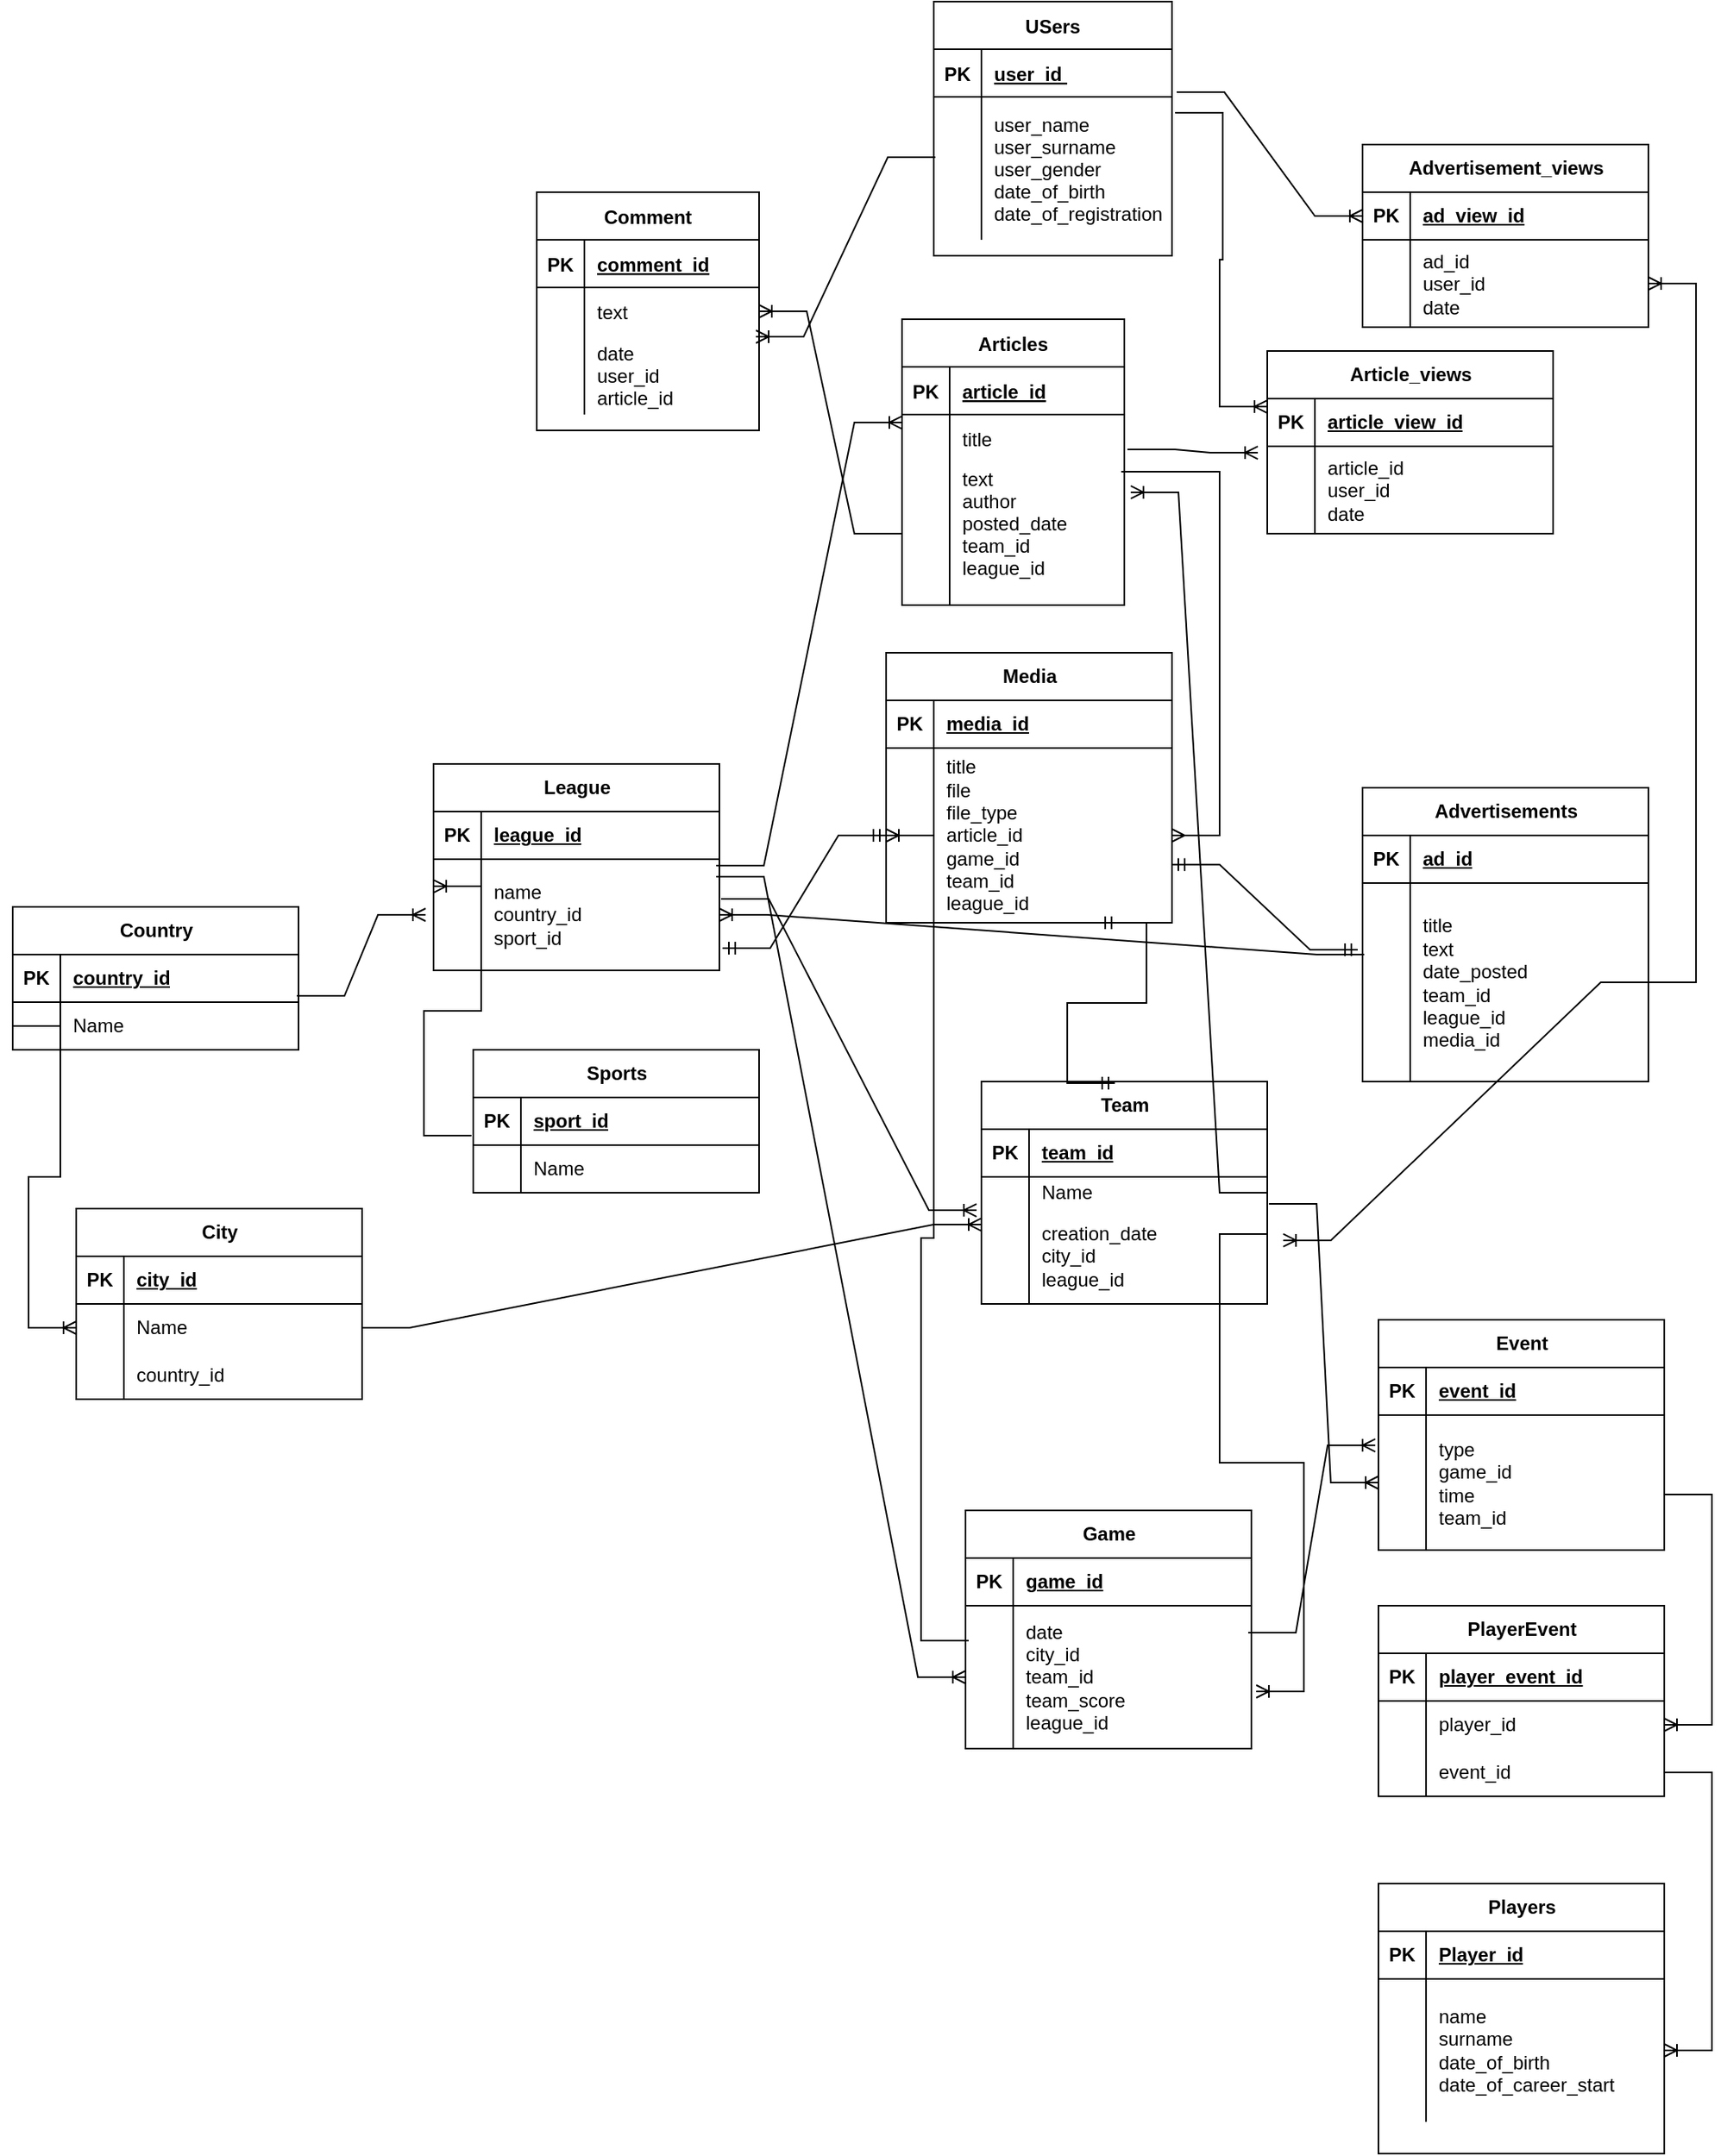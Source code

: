<mxfile version="21.3.7" type="device">
  <diagram id="R2lEEEUBdFMjLlhIrx00" name="Page-1">
    <mxGraphModel dx="2023" dy="1745" grid="1" gridSize="10" guides="1" tooltips="1" connect="1" arrows="1" fold="1" page="1" pageScale="1" pageWidth="850" pageHeight="1100" math="0" shadow="0" extFonts="Permanent Marker^https://fonts.googleapis.com/css?family=Permanent+Marker">
      <root>
        <mxCell id="0" />
        <mxCell id="1" parent="0" />
        <mxCell id="C-vyLk0tnHw3VtMMgP7b-2" value="Comment" style="shape=table;startSize=30;container=1;collapsible=1;childLayout=tableLayout;fixedRows=1;rowLines=0;fontStyle=1;align=center;resizeLast=1;" parent="1" vertex="1">
          <mxGeometry x="100" y="-600" width="140" height="150" as="geometry" />
        </mxCell>
        <mxCell id="C-vyLk0tnHw3VtMMgP7b-3" value="" style="shape=partialRectangle;collapsible=0;dropTarget=0;pointerEvents=0;fillColor=none;points=[[0,0.5],[1,0.5]];portConstraint=eastwest;top=0;left=0;right=0;bottom=1;" parent="C-vyLk0tnHw3VtMMgP7b-2" vertex="1">
          <mxGeometry y="30" width="140" height="30" as="geometry" />
        </mxCell>
        <mxCell id="C-vyLk0tnHw3VtMMgP7b-4" value="PK" style="shape=partialRectangle;overflow=hidden;connectable=0;fillColor=none;top=0;left=0;bottom=0;right=0;fontStyle=1;" parent="C-vyLk0tnHw3VtMMgP7b-3" vertex="1">
          <mxGeometry width="30" height="30" as="geometry">
            <mxRectangle width="30" height="30" as="alternateBounds" />
          </mxGeometry>
        </mxCell>
        <mxCell id="C-vyLk0tnHw3VtMMgP7b-5" value="comment_id" style="shape=partialRectangle;overflow=hidden;connectable=0;fillColor=none;top=0;left=0;bottom=0;right=0;align=left;spacingLeft=6;fontStyle=5;" parent="C-vyLk0tnHw3VtMMgP7b-3" vertex="1">
          <mxGeometry x="30" width="110" height="30" as="geometry">
            <mxRectangle width="110" height="30" as="alternateBounds" />
          </mxGeometry>
        </mxCell>
        <mxCell id="C-vyLk0tnHw3VtMMgP7b-6" value="" style="shape=partialRectangle;collapsible=0;dropTarget=0;pointerEvents=0;fillColor=none;points=[[0,0.5],[1,0.5]];portConstraint=eastwest;top=0;left=0;right=0;bottom=0;" parent="C-vyLk0tnHw3VtMMgP7b-2" vertex="1">
          <mxGeometry y="60" width="140" height="30" as="geometry" />
        </mxCell>
        <mxCell id="C-vyLk0tnHw3VtMMgP7b-7" value="" style="shape=partialRectangle;overflow=hidden;connectable=0;fillColor=none;top=0;left=0;bottom=0;right=0;" parent="C-vyLk0tnHw3VtMMgP7b-6" vertex="1">
          <mxGeometry width="30" height="30" as="geometry">
            <mxRectangle width="30" height="30" as="alternateBounds" />
          </mxGeometry>
        </mxCell>
        <mxCell id="C-vyLk0tnHw3VtMMgP7b-8" value="text" style="shape=partialRectangle;overflow=hidden;connectable=0;fillColor=none;top=0;left=0;bottom=0;right=0;align=left;spacingLeft=6;" parent="C-vyLk0tnHw3VtMMgP7b-6" vertex="1">
          <mxGeometry x="30" width="110" height="30" as="geometry">
            <mxRectangle width="110" height="30" as="alternateBounds" />
          </mxGeometry>
        </mxCell>
        <mxCell id="C-vyLk0tnHw3VtMMgP7b-9" value="" style="shape=partialRectangle;collapsible=0;dropTarget=0;pointerEvents=0;fillColor=none;points=[[0,0.5],[1,0.5]];portConstraint=eastwest;top=0;left=0;right=0;bottom=0;" parent="C-vyLk0tnHw3VtMMgP7b-2" vertex="1">
          <mxGeometry y="90" width="140" height="50" as="geometry" />
        </mxCell>
        <mxCell id="C-vyLk0tnHw3VtMMgP7b-10" value="" style="shape=partialRectangle;overflow=hidden;connectable=0;fillColor=none;top=0;left=0;bottom=0;right=0;" parent="C-vyLk0tnHw3VtMMgP7b-9" vertex="1">
          <mxGeometry width="30" height="50" as="geometry">
            <mxRectangle width="30" height="50" as="alternateBounds" />
          </mxGeometry>
        </mxCell>
        <mxCell id="C-vyLk0tnHw3VtMMgP7b-11" value="date&#xa;user_id&#xa;article_id" style="shape=partialRectangle;overflow=hidden;connectable=0;fillColor=none;top=0;left=0;bottom=0;right=0;align=left;spacingLeft=6;" parent="C-vyLk0tnHw3VtMMgP7b-9" vertex="1">
          <mxGeometry x="30" width="110" height="50" as="geometry">
            <mxRectangle width="110" height="50" as="alternateBounds" />
          </mxGeometry>
        </mxCell>
        <mxCell id="C-vyLk0tnHw3VtMMgP7b-13" value="Articles" style="shape=table;startSize=30;container=1;collapsible=1;childLayout=tableLayout;fixedRows=1;rowLines=0;fontStyle=1;align=center;resizeLast=1;" parent="1" vertex="1">
          <mxGeometry x="330" y="-520" width="140" height="180" as="geometry" />
        </mxCell>
        <mxCell id="C-vyLk0tnHw3VtMMgP7b-14" value="" style="shape=partialRectangle;collapsible=0;dropTarget=0;pointerEvents=0;fillColor=none;points=[[0,0.5],[1,0.5]];portConstraint=eastwest;top=0;left=0;right=0;bottom=1;" parent="C-vyLk0tnHw3VtMMgP7b-13" vertex="1">
          <mxGeometry y="30" width="140" height="30" as="geometry" />
        </mxCell>
        <mxCell id="C-vyLk0tnHw3VtMMgP7b-15" value="PK" style="shape=partialRectangle;overflow=hidden;connectable=0;fillColor=none;top=0;left=0;bottom=0;right=0;fontStyle=1;" parent="C-vyLk0tnHw3VtMMgP7b-14" vertex="1">
          <mxGeometry width="30" height="30" as="geometry">
            <mxRectangle width="30" height="30" as="alternateBounds" />
          </mxGeometry>
        </mxCell>
        <mxCell id="C-vyLk0tnHw3VtMMgP7b-16" value="article_id" style="shape=partialRectangle;overflow=hidden;connectable=0;fillColor=none;top=0;left=0;bottom=0;right=0;align=left;spacingLeft=6;fontStyle=5;" parent="C-vyLk0tnHw3VtMMgP7b-14" vertex="1">
          <mxGeometry x="30" width="110" height="30" as="geometry">
            <mxRectangle width="110" height="30" as="alternateBounds" />
          </mxGeometry>
        </mxCell>
        <mxCell id="C-vyLk0tnHw3VtMMgP7b-17" value="" style="shape=partialRectangle;collapsible=0;dropTarget=0;pointerEvents=0;fillColor=none;points=[[0,0.5],[1,0.5]];portConstraint=eastwest;top=0;left=0;right=0;bottom=0;" parent="C-vyLk0tnHw3VtMMgP7b-13" vertex="1">
          <mxGeometry y="60" width="140" height="30" as="geometry" />
        </mxCell>
        <mxCell id="C-vyLk0tnHw3VtMMgP7b-18" value="" style="shape=partialRectangle;overflow=hidden;connectable=0;fillColor=none;top=0;left=0;bottom=0;right=0;" parent="C-vyLk0tnHw3VtMMgP7b-17" vertex="1">
          <mxGeometry width="30" height="30" as="geometry">
            <mxRectangle width="30" height="30" as="alternateBounds" />
          </mxGeometry>
        </mxCell>
        <mxCell id="C-vyLk0tnHw3VtMMgP7b-19" value="title" style="shape=partialRectangle;overflow=hidden;connectable=0;fillColor=none;top=0;left=0;bottom=0;right=0;align=left;spacingLeft=6;" parent="C-vyLk0tnHw3VtMMgP7b-17" vertex="1">
          <mxGeometry x="30" width="110" height="30" as="geometry">
            <mxRectangle width="110" height="30" as="alternateBounds" />
          </mxGeometry>
        </mxCell>
        <mxCell id="C-vyLk0tnHw3VtMMgP7b-20" value="" style="shape=partialRectangle;collapsible=0;dropTarget=0;pointerEvents=0;fillColor=none;points=[[0,0.5],[1,0.5]];portConstraint=eastwest;top=0;left=0;right=0;bottom=0;" parent="C-vyLk0tnHw3VtMMgP7b-13" vertex="1">
          <mxGeometry y="90" width="140" height="90" as="geometry" />
        </mxCell>
        <mxCell id="C-vyLk0tnHw3VtMMgP7b-21" value="" style="shape=partialRectangle;overflow=hidden;connectable=0;fillColor=none;top=0;left=0;bottom=0;right=0;" parent="C-vyLk0tnHw3VtMMgP7b-20" vertex="1">
          <mxGeometry width="30" height="90" as="geometry">
            <mxRectangle width="30" height="90" as="alternateBounds" />
          </mxGeometry>
        </mxCell>
        <mxCell id="C-vyLk0tnHw3VtMMgP7b-22" value="text&#xa;author&#xa;posted_date&#xa;team_id&#xa;league_id&#xa;" style="shape=partialRectangle;overflow=hidden;connectable=0;fillColor=none;top=0;left=0;bottom=0;right=0;align=left;spacingLeft=6;" parent="C-vyLk0tnHw3VtMMgP7b-20" vertex="1">
          <mxGeometry x="30" width="110" height="90" as="geometry">
            <mxRectangle width="110" height="90" as="alternateBounds" />
          </mxGeometry>
        </mxCell>
        <mxCell id="C-vyLk0tnHw3VtMMgP7b-23" value="USers" style="shape=table;startSize=30;container=1;collapsible=1;childLayout=tableLayout;fixedRows=1;rowLines=0;fontStyle=1;align=center;resizeLast=1;" parent="1" vertex="1">
          <mxGeometry x="350" y="-720" width="150" height="160" as="geometry" />
        </mxCell>
        <mxCell id="C-vyLk0tnHw3VtMMgP7b-24" value="" style="shape=partialRectangle;collapsible=0;dropTarget=0;pointerEvents=0;fillColor=none;points=[[0,0.5],[1,0.5]];portConstraint=eastwest;top=0;left=0;right=0;bottom=1;" parent="C-vyLk0tnHw3VtMMgP7b-23" vertex="1">
          <mxGeometry y="30" width="150" height="30" as="geometry" />
        </mxCell>
        <mxCell id="C-vyLk0tnHw3VtMMgP7b-25" value="PK" style="shape=partialRectangle;overflow=hidden;connectable=0;fillColor=none;top=0;left=0;bottom=0;right=0;fontStyle=1;" parent="C-vyLk0tnHw3VtMMgP7b-24" vertex="1">
          <mxGeometry width="30" height="30" as="geometry">
            <mxRectangle width="30" height="30" as="alternateBounds" />
          </mxGeometry>
        </mxCell>
        <mxCell id="C-vyLk0tnHw3VtMMgP7b-26" value="user_id " style="shape=partialRectangle;overflow=hidden;connectable=0;fillColor=none;top=0;left=0;bottom=0;right=0;align=left;spacingLeft=6;fontStyle=5;" parent="C-vyLk0tnHw3VtMMgP7b-24" vertex="1">
          <mxGeometry x="30" width="120" height="30" as="geometry">
            <mxRectangle width="120" height="30" as="alternateBounds" />
          </mxGeometry>
        </mxCell>
        <mxCell id="C-vyLk0tnHw3VtMMgP7b-27" value="" style="shape=partialRectangle;collapsible=0;dropTarget=0;pointerEvents=0;fillColor=none;points=[[0,0.5],[1,0.5]];portConstraint=eastwest;top=0;left=0;right=0;bottom=0;" parent="C-vyLk0tnHw3VtMMgP7b-23" vertex="1">
          <mxGeometry y="60" width="150" height="90" as="geometry" />
        </mxCell>
        <mxCell id="C-vyLk0tnHw3VtMMgP7b-28" value="" style="shape=partialRectangle;overflow=hidden;connectable=0;fillColor=none;top=0;left=0;bottom=0;right=0;" parent="C-vyLk0tnHw3VtMMgP7b-27" vertex="1">
          <mxGeometry width="30" height="90" as="geometry">
            <mxRectangle width="30" height="90" as="alternateBounds" />
          </mxGeometry>
        </mxCell>
        <mxCell id="C-vyLk0tnHw3VtMMgP7b-29" value="user_name &#xa;user_surname &#xa;user_gender&#xa;date_of_birth&#xa;date_of_registration " style="shape=partialRectangle;overflow=hidden;connectable=0;fillColor=none;top=0;left=0;bottom=0;right=0;align=left;spacingLeft=6;" parent="C-vyLk0tnHw3VtMMgP7b-27" vertex="1">
          <mxGeometry x="30" width="120" height="90" as="geometry">
            <mxRectangle width="120" height="90" as="alternateBounds" />
          </mxGeometry>
        </mxCell>
        <mxCell id="k8PC-AnCWEGBE2xP5npF-4" value="" style="edgeStyle=entityRelationEdgeStyle;fontSize=12;html=1;endArrow=ERoneToMany;rounded=0;exitX=0.007;exitY=0.422;exitDx=0;exitDy=0;exitPerimeter=0;entryX=0.986;entryY=0.02;entryDx=0;entryDy=0;entryPerimeter=0;" edge="1" parent="1" source="C-vyLk0tnHw3VtMMgP7b-27" target="C-vyLk0tnHw3VtMMgP7b-9">
          <mxGeometry width="100" height="100" relative="1" as="geometry">
            <mxPoint x="170" y="-55" as="sourcePoint" />
            <mxPoint x="260" y="-445" as="targetPoint" />
          </mxGeometry>
        </mxCell>
        <mxCell id="k8PC-AnCWEGBE2xP5npF-5" value="Team" style="shape=table;startSize=30;container=1;collapsible=1;childLayout=tableLayout;fixedRows=1;rowLines=0;fontStyle=1;align=center;resizeLast=1;html=1;" vertex="1" parent="1">
          <mxGeometry x="380" y="-40" width="180" height="140" as="geometry" />
        </mxCell>
        <mxCell id="k8PC-AnCWEGBE2xP5npF-6" value="" style="shape=tableRow;horizontal=0;startSize=0;swimlaneHead=0;swimlaneBody=0;fillColor=none;collapsible=0;dropTarget=0;points=[[0,0.5],[1,0.5]];portConstraint=eastwest;top=0;left=0;right=0;bottom=1;" vertex="1" parent="k8PC-AnCWEGBE2xP5npF-5">
          <mxGeometry y="30" width="180" height="30" as="geometry" />
        </mxCell>
        <mxCell id="k8PC-AnCWEGBE2xP5npF-7" value="PK" style="shape=partialRectangle;connectable=0;fillColor=none;top=0;left=0;bottom=0;right=0;fontStyle=1;overflow=hidden;whiteSpace=wrap;html=1;" vertex="1" parent="k8PC-AnCWEGBE2xP5npF-6">
          <mxGeometry width="30" height="30" as="geometry">
            <mxRectangle width="30" height="30" as="alternateBounds" />
          </mxGeometry>
        </mxCell>
        <mxCell id="k8PC-AnCWEGBE2xP5npF-8" value="team_id" style="shape=partialRectangle;connectable=0;fillColor=none;top=0;left=0;bottom=0;right=0;align=left;spacingLeft=6;fontStyle=5;overflow=hidden;whiteSpace=wrap;html=1;" vertex="1" parent="k8PC-AnCWEGBE2xP5npF-6">
          <mxGeometry x="30" width="150" height="30" as="geometry">
            <mxRectangle width="150" height="30" as="alternateBounds" />
          </mxGeometry>
        </mxCell>
        <mxCell id="k8PC-AnCWEGBE2xP5npF-9" value="" style="shape=tableRow;horizontal=0;startSize=0;swimlaneHead=0;swimlaneBody=0;fillColor=none;collapsible=0;dropTarget=0;points=[[0,0.5],[1,0.5]];portConstraint=eastwest;top=0;left=0;right=0;bottom=0;" vertex="1" parent="k8PC-AnCWEGBE2xP5npF-5">
          <mxGeometry y="60" width="180" height="20" as="geometry" />
        </mxCell>
        <mxCell id="k8PC-AnCWEGBE2xP5npF-10" value="" style="shape=partialRectangle;connectable=0;fillColor=none;top=0;left=0;bottom=0;right=0;editable=1;overflow=hidden;whiteSpace=wrap;html=1;" vertex="1" parent="k8PC-AnCWEGBE2xP5npF-9">
          <mxGeometry width="30" height="20" as="geometry">
            <mxRectangle width="30" height="20" as="alternateBounds" />
          </mxGeometry>
        </mxCell>
        <mxCell id="k8PC-AnCWEGBE2xP5npF-11" value="Name" style="shape=partialRectangle;connectable=0;fillColor=none;top=0;left=0;bottom=0;right=0;align=left;spacingLeft=6;overflow=hidden;whiteSpace=wrap;html=1;" vertex="1" parent="k8PC-AnCWEGBE2xP5npF-9">
          <mxGeometry x="30" width="150" height="20" as="geometry">
            <mxRectangle width="150" height="20" as="alternateBounds" />
          </mxGeometry>
        </mxCell>
        <mxCell id="k8PC-AnCWEGBE2xP5npF-15" value="" style="shape=tableRow;horizontal=0;startSize=0;swimlaneHead=0;swimlaneBody=0;fillColor=none;collapsible=0;dropTarget=0;points=[[0,0.5],[1,0.5]];portConstraint=eastwest;top=0;left=0;right=0;bottom=0;" vertex="1" parent="k8PC-AnCWEGBE2xP5npF-5">
          <mxGeometry y="80" width="180" height="60" as="geometry" />
        </mxCell>
        <mxCell id="k8PC-AnCWEGBE2xP5npF-16" value="" style="shape=partialRectangle;connectable=0;fillColor=none;top=0;left=0;bottom=0;right=0;editable=1;overflow=hidden;whiteSpace=wrap;html=1;" vertex="1" parent="k8PC-AnCWEGBE2xP5npF-15">
          <mxGeometry width="30" height="60" as="geometry">
            <mxRectangle width="30" height="60" as="alternateBounds" />
          </mxGeometry>
        </mxCell>
        <mxCell id="k8PC-AnCWEGBE2xP5npF-17" value="creation_date&lt;br&gt;city_id&lt;br&gt;league_id" style="shape=partialRectangle;connectable=0;fillColor=none;top=0;left=0;bottom=0;right=0;align=left;spacingLeft=6;overflow=hidden;whiteSpace=wrap;html=1;" vertex="1" parent="k8PC-AnCWEGBE2xP5npF-15">
          <mxGeometry x="30" width="150" height="60" as="geometry">
            <mxRectangle width="150" height="60" as="alternateBounds" />
          </mxGeometry>
        </mxCell>
        <mxCell id="k8PC-AnCWEGBE2xP5npF-18" value="League" style="shape=table;startSize=30;container=1;collapsible=1;childLayout=tableLayout;fixedRows=1;rowLines=0;fontStyle=1;align=center;resizeLast=1;html=1;" vertex="1" parent="1">
          <mxGeometry x="35" y="-240" width="180" height="130" as="geometry" />
        </mxCell>
        <mxCell id="k8PC-AnCWEGBE2xP5npF-19" value="" style="shape=tableRow;horizontal=0;startSize=0;swimlaneHead=0;swimlaneBody=0;fillColor=none;collapsible=0;dropTarget=0;points=[[0,0.5],[1,0.5]];portConstraint=eastwest;top=0;left=0;right=0;bottom=1;" vertex="1" parent="k8PC-AnCWEGBE2xP5npF-18">
          <mxGeometry y="30" width="180" height="30" as="geometry" />
        </mxCell>
        <mxCell id="k8PC-AnCWEGBE2xP5npF-20" value="PK" style="shape=partialRectangle;connectable=0;fillColor=none;top=0;left=0;bottom=0;right=0;fontStyle=1;overflow=hidden;whiteSpace=wrap;html=1;" vertex="1" parent="k8PC-AnCWEGBE2xP5npF-19">
          <mxGeometry width="30" height="30" as="geometry">
            <mxRectangle width="30" height="30" as="alternateBounds" />
          </mxGeometry>
        </mxCell>
        <mxCell id="k8PC-AnCWEGBE2xP5npF-21" value="league_id" style="shape=partialRectangle;connectable=0;fillColor=none;top=0;left=0;bottom=0;right=0;align=left;spacingLeft=6;fontStyle=5;overflow=hidden;whiteSpace=wrap;html=1;" vertex="1" parent="k8PC-AnCWEGBE2xP5npF-19">
          <mxGeometry x="30" width="150" height="30" as="geometry">
            <mxRectangle width="150" height="30" as="alternateBounds" />
          </mxGeometry>
        </mxCell>
        <mxCell id="k8PC-AnCWEGBE2xP5npF-22" value="" style="shape=tableRow;horizontal=0;startSize=0;swimlaneHead=0;swimlaneBody=0;fillColor=none;collapsible=0;dropTarget=0;points=[[0,0.5],[1,0.5]];portConstraint=eastwest;top=0;left=0;right=0;bottom=0;" vertex="1" parent="k8PC-AnCWEGBE2xP5npF-18">
          <mxGeometry y="60" width="180" height="70" as="geometry" />
        </mxCell>
        <mxCell id="k8PC-AnCWEGBE2xP5npF-23" value="" style="shape=partialRectangle;connectable=0;fillColor=none;top=0;left=0;bottom=0;right=0;editable=1;overflow=hidden;whiteSpace=wrap;html=1;" vertex="1" parent="k8PC-AnCWEGBE2xP5npF-22">
          <mxGeometry width="30" height="70" as="geometry">
            <mxRectangle width="30" height="70" as="alternateBounds" />
          </mxGeometry>
        </mxCell>
        <mxCell id="k8PC-AnCWEGBE2xP5npF-24" value="name&lt;br&gt;country_id&lt;br&gt;sport_id" style="shape=partialRectangle;connectable=0;fillColor=none;top=0;left=0;bottom=0;right=0;align=left;spacingLeft=6;overflow=hidden;whiteSpace=wrap;html=1;" vertex="1" parent="k8PC-AnCWEGBE2xP5npF-22">
          <mxGeometry x="30" width="150" height="70" as="geometry">
            <mxRectangle width="150" height="70" as="alternateBounds" />
          </mxGeometry>
        </mxCell>
        <mxCell id="k8PC-AnCWEGBE2xP5npF-31" value="Game" style="shape=table;startSize=30;container=1;collapsible=1;childLayout=tableLayout;fixedRows=1;rowLines=0;fontStyle=1;align=center;resizeLast=1;html=1;" vertex="1" parent="1">
          <mxGeometry x="370" y="230" width="180" height="150" as="geometry" />
        </mxCell>
        <mxCell id="k8PC-AnCWEGBE2xP5npF-32" value="" style="shape=tableRow;horizontal=0;startSize=0;swimlaneHead=0;swimlaneBody=0;fillColor=none;collapsible=0;dropTarget=0;points=[[0,0.5],[1,0.5]];portConstraint=eastwest;top=0;left=0;right=0;bottom=1;" vertex="1" parent="k8PC-AnCWEGBE2xP5npF-31">
          <mxGeometry y="30" width="180" height="30" as="geometry" />
        </mxCell>
        <mxCell id="k8PC-AnCWEGBE2xP5npF-33" value="PK" style="shape=partialRectangle;connectable=0;fillColor=none;top=0;left=0;bottom=0;right=0;fontStyle=1;overflow=hidden;whiteSpace=wrap;html=1;" vertex="1" parent="k8PC-AnCWEGBE2xP5npF-32">
          <mxGeometry width="30" height="30" as="geometry">
            <mxRectangle width="30" height="30" as="alternateBounds" />
          </mxGeometry>
        </mxCell>
        <mxCell id="k8PC-AnCWEGBE2xP5npF-34" value="game_id" style="shape=partialRectangle;connectable=0;fillColor=none;top=0;left=0;bottom=0;right=0;align=left;spacingLeft=6;fontStyle=5;overflow=hidden;whiteSpace=wrap;html=1;" vertex="1" parent="k8PC-AnCWEGBE2xP5npF-32">
          <mxGeometry x="30" width="150" height="30" as="geometry">
            <mxRectangle width="150" height="30" as="alternateBounds" />
          </mxGeometry>
        </mxCell>
        <mxCell id="k8PC-AnCWEGBE2xP5npF-35" value="" style="shape=tableRow;horizontal=0;startSize=0;swimlaneHead=0;swimlaneBody=0;fillColor=none;collapsible=0;dropTarget=0;points=[[0,0.5],[1,0.5]];portConstraint=eastwest;top=0;left=0;right=0;bottom=0;" vertex="1" parent="k8PC-AnCWEGBE2xP5npF-31">
          <mxGeometry y="60" width="180" height="90" as="geometry" />
        </mxCell>
        <mxCell id="k8PC-AnCWEGBE2xP5npF-36" value="" style="shape=partialRectangle;connectable=0;fillColor=none;top=0;left=0;bottom=0;right=0;editable=1;overflow=hidden;whiteSpace=wrap;html=1;" vertex="1" parent="k8PC-AnCWEGBE2xP5npF-35">
          <mxGeometry width="30" height="90" as="geometry">
            <mxRectangle width="30" height="90" as="alternateBounds" />
          </mxGeometry>
        </mxCell>
        <mxCell id="k8PC-AnCWEGBE2xP5npF-37" value="date&lt;br&gt;city_id&lt;br&gt;team_id&lt;br&gt;team_score&lt;br&gt;league_id" style="shape=partialRectangle;connectable=0;fillColor=none;top=0;left=0;bottom=0;right=0;align=left;spacingLeft=6;overflow=hidden;whiteSpace=wrap;html=1;" vertex="1" parent="k8PC-AnCWEGBE2xP5npF-35">
          <mxGeometry x="30" width="150" height="90" as="geometry">
            <mxRectangle width="150" height="90" as="alternateBounds" />
          </mxGeometry>
        </mxCell>
        <mxCell id="k8PC-AnCWEGBE2xP5npF-44" value="Event" style="shape=table;startSize=30;container=1;collapsible=1;childLayout=tableLayout;fixedRows=1;rowLines=0;fontStyle=1;align=center;resizeLast=1;html=1;" vertex="1" parent="1">
          <mxGeometry x="630" y="110" width="180" height="145" as="geometry" />
        </mxCell>
        <mxCell id="k8PC-AnCWEGBE2xP5npF-45" value="" style="shape=tableRow;horizontal=0;startSize=0;swimlaneHead=0;swimlaneBody=0;fillColor=none;collapsible=0;dropTarget=0;points=[[0,0.5],[1,0.5]];portConstraint=eastwest;top=0;left=0;right=0;bottom=1;" vertex="1" parent="k8PC-AnCWEGBE2xP5npF-44">
          <mxGeometry y="30" width="180" height="30" as="geometry" />
        </mxCell>
        <mxCell id="k8PC-AnCWEGBE2xP5npF-46" value="PK" style="shape=partialRectangle;connectable=0;fillColor=none;top=0;left=0;bottom=0;right=0;fontStyle=1;overflow=hidden;whiteSpace=wrap;html=1;" vertex="1" parent="k8PC-AnCWEGBE2xP5npF-45">
          <mxGeometry width="30" height="30" as="geometry">
            <mxRectangle width="30" height="30" as="alternateBounds" />
          </mxGeometry>
        </mxCell>
        <mxCell id="k8PC-AnCWEGBE2xP5npF-47" value="event_id" style="shape=partialRectangle;connectable=0;fillColor=none;top=0;left=0;bottom=0;right=0;align=left;spacingLeft=6;fontStyle=5;overflow=hidden;whiteSpace=wrap;html=1;" vertex="1" parent="k8PC-AnCWEGBE2xP5npF-45">
          <mxGeometry x="30" width="150" height="30" as="geometry">
            <mxRectangle width="150" height="30" as="alternateBounds" />
          </mxGeometry>
        </mxCell>
        <mxCell id="k8PC-AnCWEGBE2xP5npF-48" value="" style="shape=tableRow;horizontal=0;startSize=0;swimlaneHead=0;swimlaneBody=0;fillColor=none;collapsible=0;dropTarget=0;points=[[0,0.5],[1,0.5]];portConstraint=eastwest;top=0;left=0;right=0;bottom=0;" vertex="1" parent="k8PC-AnCWEGBE2xP5npF-44">
          <mxGeometry y="60" width="180" height="85" as="geometry" />
        </mxCell>
        <mxCell id="k8PC-AnCWEGBE2xP5npF-49" value="" style="shape=partialRectangle;connectable=0;fillColor=none;top=0;left=0;bottom=0;right=0;editable=1;overflow=hidden;whiteSpace=wrap;html=1;" vertex="1" parent="k8PC-AnCWEGBE2xP5npF-48">
          <mxGeometry width="30" height="85" as="geometry">
            <mxRectangle width="30" height="85" as="alternateBounds" />
          </mxGeometry>
        </mxCell>
        <mxCell id="k8PC-AnCWEGBE2xP5npF-50" value="type&lt;br&gt;game_id&lt;br&gt;time&lt;br&gt;team_id" style="shape=partialRectangle;connectable=0;fillColor=none;top=0;left=0;bottom=0;right=0;align=left;spacingLeft=6;overflow=hidden;whiteSpace=wrap;html=1;" vertex="1" parent="k8PC-AnCWEGBE2xP5npF-48">
          <mxGeometry x="30" width="150" height="85" as="geometry">
            <mxRectangle width="150" height="85" as="alternateBounds" />
          </mxGeometry>
        </mxCell>
        <mxCell id="k8PC-AnCWEGBE2xP5npF-57" value="Article_views" style="shape=table;startSize=30;container=1;collapsible=1;childLayout=tableLayout;fixedRows=1;rowLines=0;fontStyle=1;align=center;resizeLast=1;html=1;" vertex="1" parent="1">
          <mxGeometry x="560" y="-500" width="180" height="115" as="geometry" />
        </mxCell>
        <mxCell id="k8PC-AnCWEGBE2xP5npF-58" value="" style="shape=tableRow;horizontal=0;startSize=0;swimlaneHead=0;swimlaneBody=0;fillColor=none;collapsible=0;dropTarget=0;points=[[0,0.5],[1,0.5]];portConstraint=eastwest;top=0;left=0;right=0;bottom=1;" vertex="1" parent="k8PC-AnCWEGBE2xP5npF-57">
          <mxGeometry y="30" width="180" height="30" as="geometry" />
        </mxCell>
        <mxCell id="k8PC-AnCWEGBE2xP5npF-59" value="PK" style="shape=partialRectangle;connectable=0;fillColor=none;top=0;left=0;bottom=0;right=0;fontStyle=1;overflow=hidden;whiteSpace=wrap;html=1;" vertex="1" parent="k8PC-AnCWEGBE2xP5npF-58">
          <mxGeometry width="30" height="30" as="geometry">
            <mxRectangle width="30" height="30" as="alternateBounds" />
          </mxGeometry>
        </mxCell>
        <mxCell id="k8PC-AnCWEGBE2xP5npF-60" value="article_view_id" style="shape=partialRectangle;connectable=0;fillColor=none;top=0;left=0;bottom=0;right=0;align=left;spacingLeft=6;fontStyle=5;overflow=hidden;whiteSpace=wrap;html=1;" vertex="1" parent="k8PC-AnCWEGBE2xP5npF-58">
          <mxGeometry x="30" width="150" height="30" as="geometry">
            <mxRectangle width="150" height="30" as="alternateBounds" />
          </mxGeometry>
        </mxCell>
        <mxCell id="k8PC-AnCWEGBE2xP5npF-61" value="" style="shape=tableRow;horizontal=0;startSize=0;swimlaneHead=0;swimlaneBody=0;fillColor=none;collapsible=0;dropTarget=0;points=[[0,0.5],[1,0.5]];portConstraint=eastwest;top=0;left=0;right=0;bottom=0;" vertex="1" parent="k8PC-AnCWEGBE2xP5npF-57">
          <mxGeometry y="60" width="180" height="55" as="geometry" />
        </mxCell>
        <mxCell id="k8PC-AnCWEGBE2xP5npF-62" value="" style="shape=partialRectangle;connectable=0;fillColor=none;top=0;left=0;bottom=0;right=0;editable=1;overflow=hidden;whiteSpace=wrap;html=1;" vertex="1" parent="k8PC-AnCWEGBE2xP5npF-61">
          <mxGeometry width="30" height="55" as="geometry">
            <mxRectangle width="30" height="55" as="alternateBounds" />
          </mxGeometry>
        </mxCell>
        <mxCell id="k8PC-AnCWEGBE2xP5npF-63" value="article_id&lt;br&gt;user_id&lt;br&gt;date" style="shape=partialRectangle;connectable=0;fillColor=none;top=0;left=0;bottom=0;right=0;align=left;spacingLeft=6;overflow=hidden;whiteSpace=wrap;html=1;" vertex="1" parent="k8PC-AnCWEGBE2xP5npF-61">
          <mxGeometry x="30" width="150" height="55" as="geometry">
            <mxRectangle width="150" height="55" as="alternateBounds" />
          </mxGeometry>
        </mxCell>
        <mxCell id="k8PC-AnCWEGBE2xP5npF-70" value="Advertisements" style="shape=table;startSize=30;container=1;collapsible=1;childLayout=tableLayout;fixedRows=1;rowLines=0;fontStyle=1;align=center;resizeLast=1;html=1;" vertex="1" parent="1">
          <mxGeometry x="620" y="-225" width="180" height="185" as="geometry" />
        </mxCell>
        <mxCell id="k8PC-AnCWEGBE2xP5npF-71" value="" style="shape=tableRow;horizontal=0;startSize=0;swimlaneHead=0;swimlaneBody=0;fillColor=none;collapsible=0;dropTarget=0;points=[[0,0.5],[1,0.5]];portConstraint=eastwest;top=0;left=0;right=0;bottom=1;" vertex="1" parent="k8PC-AnCWEGBE2xP5npF-70">
          <mxGeometry y="30" width="180" height="30" as="geometry" />
        </mxCell>
        <mxCell id="k8PC-AnCWEGBE2xP5npF-72" value="PK" style="shape=partialRectangle;connectable=0;fillColor=none;top=0;left=0;bottom=0;right=0;fontStyle=1;overflow=hidden;whiteSpace=wrap;html=1;" vertex="1" parent="k8PC-AnCWEGBE2xP5npF-71">
          <mxGeometry width="30" height="30" as="geometry">
            <mxRectangle width="30" height="30" as="alternateBounds" />
          </mxGeometry>
        </mxCell>
        <mxCell id="k8PC-AnCWEGBE2xP5npF-73" value="ad_id" style="shape=partialRectangle;connectable=0;fillColor=none;top=0;left=0;bottom=0;right=0;align=left;spacingLeft=6;fontStyle=5;overflow=hidden;whiteSpace=wrap;html=1;" vertex="1" parent="k8PC-AnCWEGBE2xP5npF-71">
          <mxGeometry x="30" width="150" height="30" as="geometry">
            <mxRectangle width="150" height="30" as="alternateBounds" />
          </mxGeometry>
        </mxCell>
        <mxCell id="k8PC-AnCWEGBE2xP5npF-74" value="" style="shape=tableRow;horizontal=0;startSize=0;swimlaneHead=0;swimlaneBody=0;fillColor=none;collapsible=0;dropTarget=0;points=[[0,0.5],[1,0.5]];portConstraint=eastwest;top=0;left=0;right=0;bottom=0;" vertex="1" parent="k8PC-AnCWEGBE2xP5npF-70">
          <mxGeometry y="60" width="180" height="125" as="geometry" />
        </mxCell>
        <mxCell id="k8PC-AnCWEGBE2xP5npF-75" value="" style="shape=partialRectangle;connectable=0;fillColor=none;top=0;left=0;bottom=0;right=0;editable=1;overflow=hidden;whiteSpace=wrap;html=1;" vertex="1" parent="k8PC-AnCWEGBE2xP5npF-74">
          <mxGeometry width="30" height="125" as="geometry">
            <mxRectangle width="30" height="125" as="alternateBounds" />
          </mxGeometry>
        </mxCell>
        <mxCell id="k8PC-AnCWEGBE2xP5npF-76" value="title&lt;br&gt;text&lt;br&gt;date_posted&lt;br&gt;team_id&lt;br&gt;league_id&lt;br&gt;media_id" style="shape=partialRectangle;connectable=0;fillColor=none;top=0;left=0;bottom=0;right=0;align=left;spacingLeft=6;overflow=hidden;whiteSpace=wrap;html=1;" vertex="1" parent="k8PC-AnCWEGBE2xP5npF-74">
          <mxGeometry x="30" width="150" height="125" as="geometry">
            <mxRectangle width="150" height="125" as="alternateBounds" />
          </mxGeometry>
        </mxCell>
        <mxCell id="k8PC-AnCWEGBE2xP5npF-83" value="Media" style="shape=table;startSize=30;container=1;collapsible=1;childLayout=tableLayout;fixedRows=1;rowLines=0;fontStyle=1;align=center;resizeLast=1;html=1;" vertex="1" parent="1">
          <mxGeometry x="320" y="-310" width="180" height="170" as="geometry" />
        </mxCell>
        <mxCell id="k8PC-AnCWEGBE2xP5npF-84" value="" style="shape=tableRow;horizontal=0;startSize=0;swimlaneHead=0;swimlaneBody=0;fillColor=none;collapsible=0;dropTarget=0;points=[[0,0.5],[1,0.5]];portConstraint=eastwest;top=0;left=0;right=0;bottom=1;" vertex="1" parent="k8PC-AnCWEGBE2xP5npF-83">
          <mxGeometry y="30" width="180" height="30" as="geometry" />
        </mxCell>
        <mxCell id="k8PC-AnCWEGBE2xP5npF-85" value="PK" style="shape=partialRectangle;connectable=0;fillColor=none;top=0;left=0;bottom=0;right=0;fontStyle=1;overflow=hidden;whiteSpace=wrap;html=1;" vertex="1" parent="k8PC-AnCWEGBE2xP5npF-84">
          <mxGeometry width="30" height="30" as="geometry">
            <mxRectangle width="30" height="30" as="alternateBounds" />
          </mxGeometry>
        </mxCell>
        <mxCell id="k8PC-AnCWEGBE2xP5npF-86" value="media_id" style="shape=partialRectangle;connectable=0;fillColor=none;top=0;left=0;bottom=0;right=0;align=left;spacingLeft=6;fontStyle=5;overflow=hidden;whiteSpace=wrap;html=1;" vertex="1" parent="k8PC-AnCWEGBE2xP5npF-84">
          <mxGeometry x="30" width="150" height="30" as="geometry">
            <mxRectangle width="150" height="30" as="alternateBounds" />
          </mxGeometry>
        </mxCell>
        <mxCell id="k8PC-AnCWEGBE2xP5npF-87" value="" style="shape=tableRow;horizontal=0;startSize=0;swimlaneHead=0;swimlaneBody=0;fillColor=none;collapsible=0;dropTarget=0;points=[[0,0.5],[1,0.5]];portConstraint=eastwest;top=0;left=0;right=0;bottom=0;" vertex="1" parent="k8PC-AnCWEGBE2xP5npF-83">
          <mxGeometry y="60" width="180" height="110" as="geometry" />
        </mxCell>
        <mxCell id="k8PC-AnCWEGBE2xP5npF-88" value="" style="shape=partialRectangle;connectable=0;fillColor=none;top=0;left=0;bottom=0;right=0;editable=1;overflow=hidden;whiteSpace=wrap;html=1;" vertex="1" parent="k8PC-AnCWEGBE2xP5npF-87">
          <mxGeometry width="30" height="110" as="geometry">
            <mxRectangle width="30" height="110" as="alternateBounds" />
          </mxGeometry>
        </mxCell>
        <mxCell id="k8PC-AnCWEGBE2xP5npF-89" value="title&lt;br&gt;file&lt;br&gt;file_type&lt;br&gt;article_id&lt;br&gt;game_id&lt;br&gt;team_id&lt;br&gt;league_id" style="shape=partialRectangle;connectable=0;fillColor=none;top=0;left=0;bottom=0;right=0;align=left;spacingLeft=6;overflow=hidden;whiteSpace=wrap;html=1;" vertex="1" parent="k8PC-AnCWEGBE2xP5npF-87">
          <mxGeometry x="30" width="150" height="110" as="geometry">
            <mxRectangle width="150" height="110" as="alternateBounds" />
          </mxGeometry>
        </mxCell>
        <mxCell id="k8PC-AnCWEGBE2xP5npF-96" value="City" style="shape=table;startSize=30;container=1;collapsible=1;childLayout=tableLayout;fixedRows=1;rowLines=0;fontStyle=1;align=center;resizeLast=1;html=1;" vertex="1" parent="1">
          <mxGeometry x="-190" y="40" width="180" height="120" as="geometry" />
        </mxCell>
        <mxCell id="k8PC-AnCWEGBE2xP5npF-97" value="" style="shape=tableRow;horizontal=0;startSize=0;swimlaneHead=0;swimlaneBody=0;fillColor=none;collapsible=0;dropTarget=0;points=[[0,0.5],[1,0.5]];portConstraint=eastwest;top=0;left=0;right=0;bottom=1;" vertex="1" parent="k8PC-AnCWEGBE2xP5npF-96">
          <mxGeometry y="30" width="180" height="30" as="geometry" />
        </mxCell>
        <mxCell id="k8PC-AnCWEGBE2xP5npF-98" value="PK" style="shape=partialRectangle;connectable=0;fillColor=none;top=0;left=0;bottom=0;right=0;fontStyle=1;overflow=hidden;whiteSpace=wrap;html=1;" vertex="1" parent="k8PC-AnCWEGBE2xP5npF-97">
          <mxGeometry width="30" height="30" as="geometry">
            <mxRectangle width="30" height="30" as="alternateBounds" />
          </mxGeometry>
        </mxCell>
        <mxCell id="k8PC-AnCWEGBE2xP5npF-99" value="city_id" style="shape=partialRectangle;connectable=0;fillColor=none;top=0;left=0;bottom=0;right=0;align=left;spacingLeft=6;fontStyle=5;overflow=hidden;whiteSpace=wrap;html=1;" vertex="1" parent="k8PC-AnCWEGBE2xP5npF-97">
          <mxGeometry x="30" width="150" height="30" as="geometry">
            <mxRectangle width="150" height="30" as="alternateBounds" />
          </mxGeometry>
        </mxCell>
        <mxCell id="k8PC-AnCWEGBE2xP5npF-100" value="" style="shape=tableRow;horizontal=0;startSize=0;swimlaneHead=0;swimlaneBody=0;fillColor=none;collapsible=0;dropTarget=0;points=[[0,0.5],[1,0.5]];portConstraint=eastwest;top=0;left=0;right=0;bottom=0;" vertex="1" parent="k8PC-AnCWEGBE2xP5npF-96">
          <mxGeometry y="60" width="180" height="30" as="geometry" />
        </mxCell>
        <mxCell id="k8PC-AnCWEGBE2xP5npF-101" value="" style="shape=partialRectangle;connectable=0;fillColor=none;top=0;left=0;bottom=0;right=0;editable=1;overflow=hidden;whiteSpace=wrap;html=1;" vertex="1" parent="k8PC-AnCWEGBE2xP5npF-100">
          <mxGeometry width="30" height="30" as="geometry">
            <mxRectangle width="30" height="30" as="alternateBounds" />
          </mxGeometry>
        </mxCell>
        <mxCell id="k8PC-AnCWEGBE2xP5npF-102" value="Name" style="shape=partialRectangle;connectable=0;fillColor=none;top=0;left=0;bottom=0;right=0;align=left;spacingLeft=6;overflow=hidden;whiteSpace=wrap;html=1;" vertex="1" parent="k8PC-AnCWEGBE2xP5npF-100">
          <mxGeometry x="30" width="150" height="30" as="geometry">
            <mxRectangle width="150" height="30" as="alternateBounds" />
          </mxGeometry>
        </mxCell>
        <mxCell id="k8PC-AnCWEGBE2xP5npF-103" value="" style="shape=tableRow;horizontal=0;startSize=0;swimlaneHead=0;swimlaneBody=0;fillColor=none;collapsible=0;dropTarget=0;points=[[0,0.5],[1,0.5]];portConstraint=eastwest;top=0;left=0;right=0;bottom=0;" vertex="1" parent="k8PC-AnCWEGBE2xP5npF-96">
          <mxGeometry y="90" width="180" height="30" as="geometry" />
        </mxCell>
        <mxCell id="k8PC-AnCWEGBE2xP5npF-104" value="" style="shape=partialRectangle;connectable=0;fillColor=none;top=0;left=0;bottom=0;right=0;editable=1;overflow=hidden;whiteSpace=wrap;html=1;" vertex="1" parent="k8PC-AnCWEGBE2xP5npF-103">
          <mxGeometry width="30" height="30" as="geometry">
            <mxRectangle width="30" height="30" as="alternateBounds" />
          </mxGeometry>
        </mxCell>
        <mxCell id="k8PC-AnCWEGBE2xP5npF-105" value="country_id" style="shape=partialRectangle;connectable=0;fillColor=none;top=0;left=0;bottom=0;right=0;align=left;spacingLeft=6;overflow=hidden;whiteSpace=wrap;html=1;" vertex="1" parent="k8PC-AnCWEGBE2xP5npF-103">
          <mxGeometry x="30" width="150" height="30" as="geometry">
            <mxRectangle width="150" height="30" as="alternateBounds" />
          </mxGeometry>
        </mxCell>
        <mxCell id="k8PC-AnCWEGBE2xP5npF-109" value="Country" style="shape=table;startSize=30;container=1;collapsible=1;childLayout=tableLayout;fixedRows=1;rowLines=0;fontStyle=1;align=center;resizeLast=1;html=1;" vertex="1" parent="1">
          <mxGeometry x="-230" y="-150" width="180" height="90" as="geometry" />
        </mxCell>
        <mxCell id="k8PC-AnCWEGBE2xP5npF-110" value="" style="shape=tableRow;horizontal=0;startSize=0;swimlaneHead=0;swimlaneBody=0;fillColor=none;collapsible=0;dropTarget=0;points=[[0,0.5],[1,0.5]];portConstraint=eastwest;top=0;left=0;right=0;bottom=1;" vertex="1" parent="k8PC-AnCWEGBE2xP5npF-109">
          <mxGeometry y="30" width="180" height="30" as="geometry" />
        </mxCell>
        <mxCell id="k8PC-AnCWEGBE2xP5npF-111" value="PK" style="shape=partialRectangle;connectable=0;fillColor=none;top=0;left=0;bottom=0;right=0;fontStyle=1;overflow=hidden;whiteSpace=wrap;html=1;" vertex="1" parent="k8PC-AnCWEGBE2xP5npF-110">
          <mxGeometry width="30" height="30" as="geometry">
            <mxRectangle width="30" height="30" as="alternateBounds" />
          </mxGeometry>
        </mxCell>
        <mxCell id="k8PC-AnCWEGBE2xP5npF-112" value="country_id" style="shape=partialRectangle;connectable=0;fillColor=none;top=0;left=0;bottom=0;right=0;align=left;spacingLeft=6;fontStyle=5;overflow=hidden;whiteSpace=wrap;html=1;" vertex="1" parent="k8PC-AnCWEGBE2xP5npF-110">
          <mxGeometry x="30" width="150" height="30" as="geometry">
            <mxRectangle width="150" height="30" as="alternateBounds" />
          </mxGeometry>
        </mxCell>
        <mxCell id="k8PC-AnCWEGBE2xP5npF-113" value="" style="shape=tableRow;horizontal=0;startSize=0;swimlaneHead=0;swimlaneBody=0;fillColor=none;collapsible=0;dropTarget=0;points=[[0,0.5],[1,0.5]];portConstraint=eastwest;top=0;left=0;right=0;bottom=0;" vertex="1" parent="k8PC-AnCWEGBE2xP5npF-109">
          <mxGeometry y="60" width="180" height="30" as="geometry" />
        </mxCell>
        <mxCell id="k8PC-AnCWEGBE2xP5npF-114" value="" style="shape=partialRectangle;connectable=0;fillColor=none;top=0;left=0;bottom=0;right=0;editable=1;overflow=hidden;whiteSpace=wrap;html=1;" vertex="1" parent="k8PC-AnCWEGBE2xP5npF-113">
          <mxGeometry width="30" height="30" as="geometry">
            <mxRectangle width="30" height="30" as="alternateBounds" />
          </mxGeometry>
        </mxCell>
        <mxCell id="k8PC-AnCWEGBE2xP5npF-115" value="Name" style="shape=partialRectangle;connectable=0;fillColor=none;top=0;left=0;bottom=0;right=0;align=left;spacingLeft=6;overflow=hidden;whiteSpace=wrap;html=1;" vertex="1" parent="k8PC-AnCWEGBE2xP5npF-113">
          <mxGeometry x="30" width="150" height="30" as="geometry">
            <mxRectangle width="150" height="30" as="alternateBounds" />
          </mxGeometry>
        </mxCell>
        <mxCell id="k8PC-AnCWEGBE2xP5npF-122" value="Sports" style="shape=table;startSize=30;container=1;collapsible=1;childLayout=tableLayout;fixedRows=1;rowLines=0;fontStyle=1;align=center;resizeLast=1;html=1;" vertex="1" parent="1">
          <mxGeometry x="60" y="-60" width="180" height="90" as="geometry" />
        </mxCell>
        <mxCell id="k8PC-AnCWEGBE2xP5npF-123" value="" style="shape=tableRow;horizontal=0;startSize=0;swimlaneHead=0;swimlaneBody=0;fillColor=none;collapsible=0;dropTarget=0;points=[[0,0.5],[1,0.5]];portConstraint=eastwest;top=0;left=0;right=0;bottom=1;" vertex="1" parent="k8PC-AnCWEGBE2xP5npF-122">
          <mxGeometry y="30" width="180" height="30" as="geometry" />
        </mxCell>
        <mxCell id="k8PC-AnCWEGBE2xP5npF-124" value="PK" style="shape=partialRectangle;connectable=0;fillColor=none;top=0;left=0;bottom=0;right=0;fontStyle=1;overflow=hidden;whiteSpace=wrap;html=1;" vertex="1" parent="k8PC-AnCWEGBE2xP5npF-123">
          <mxGeometry width="30" height="30" as="geometry">
            <mxRectangle width="30" height="30" as="alternateBounds" />
          </mxGeometry>
        </mxCell>
        <mxCell id="k8PC-AnCWEGBE2xP5npF-125" value="sport_id" style="shape=partialRectangle;connectable=0;fillColor=none;top=0;left=0;bottom=0;right=0;align=left;spacingLeft=6;fontStyle=5;overflow=hidden;whiteSpace=wrap;html=1;" vertex="1" parent="k8PC-AnCWEGBE2xP5npF-123">
          <mxGeometry x="30" width="150" height="30" as="geometry">
            <mxRectangle width="150" height="30" as="alternateBounds" />
          </mxGeometry>
        </mxCell>
        <mxCell id="k8PC-AnCWEGBE2xP5npF-126" value="" style="shape=tableRow;horizontal=0;startSize=0;swimlaneHead=0;swimlaneBody=0;fillColor=none;collapsible=0;dropTarget=0;points=[[0,0.5],[1,0.5]];portConstraint=eastwest;top=0;left=0;right=0;bottom=0;" vertex="1" parent="k8PC-AnCWEGBE2xP5npF-122">
          <mxGeometry y="60" width="180" height="30" as="geometry" />
        </mxCell>
        <mxCell id="k8PC-AnCWEGBE2xP5npF-127" value="" style="shape=partialRectangle;connectable=0;fillColor=none;top=0;left=0;bottom=0;right=0;editable=1;overflow=hidden;whiteSpace=wrap;html=1;" vertex="1" parent="k8PC-AnCWEGBE2xP5npF-126">
          <mxGeometry width="30" height="30" as="geometry">
            <mxRectangle width="30" height="30" as="alternateBounds" />
          </mxGeometry>
        </mxCell>
        <mxCell id="k8PC-AnCWEGBE2xP5npF-128" value="Name" style="shape=partialRectangle;connectable=0;fillColor=none;top=0;left=0;bottom=0;right=0;align=left;spacingLeft=6;overflow=hidden;whiteSpace=wrap;html=1;" vertex="1" parent="k8PC-AnCWEGBE2xP5npF-126">
          <mxGeometry x="30" width="150" height="30" as="geometry">
            <mxRectangle width="150" height="30" as="alternateBounds" />
          </mxGeometry>
        </mxCell>
        <mxCell id="k8PC-AnCWEGBE2xP5npF-135" value="Players" style="shape=table;startSize=30;container=1;collapsible=1;childLayout=tableLayout;fixedRows=1;rowLines=0;fontStyle=1;align=center;resizeLast=1;html=1;" vertex="1" parent="1">
          <mxGeometry x="630" y="465" width="180" height="170" as="geometry" />
        </mxCell>
        <mxCell id="k8PC-AnCWEGBE2xP5npF-136" value="" style="shape=tableRow;horizontal=0;startSize=0;swimlaneHead=0;swimlaneBody=0;fillColor=none;collapsible=0;dropTarget=0;points=[[0,0.5],[1,0.5]];portConstraint=eastwest;top=0;left=0;right=0;bottom=1;" vertex="1" parent="k8PC-AnCWEGBE2xP5npF-135">
          <mxGeometry y="30" width="180" height="30" as="geometry" />
        </mxCell>
        <mxCell id="k8PC-AnCWEGBE2xP5npF-137" value="PK" style="shape=partialRectangle;connectable=0;fillColor=none;top=0;left=0;bottom=0;right=0;fontStyle=1;overflow=hidden;whiteSpace=wrap;html=1;" vertex="1" parent="k8PC-AnCWEGBE2xP5npF-136">
          <mxGeometry width="30" height="30" as="geometry">
            <mxRectangle width="30" height="30" as="alternateBounds" />
          </mxGeometry>
        </mxCell>
        <mxCell id="k8PC-AnCWEGBE2xP5npF-138" value="Player_id" style="shape=partialRectangle;connectable=0;fillColor=none;top=0;left=0;bottom=0;right=0;align=left;spacingLeft=6;fontStyle=5;overflow=hidden;whiteSpace=wrap;html=1;" vertex="1" parent="k8PC-AnCWEGBE2xP5npF-136">
          <mxGeometry x="30" width="150" height="30" as="geometry">
            <mxRectangle width="150" height="30" as="alternateBounds" />
          </mxGeometry>
        </mxCell>
        <mxCell id="k8PC-AnCWEGBE2xP5npF-139" value="" style="shape=tableRow;horizontal=0;startSize=0;swimlaneHead=0;swimlaneBody=0;fillColor=none;collapsible=0;dropTarget=0;points=[[0,0.5],[1,0.5]];portConstraint=eastwest;top=0;left=0;right=0;bottom=0;" vertex="1" parent="k8PC-AnCWEGBE2xP5npF-135">
          <mxGeometry y="60" width="180" height="90" as="geometry" />
        </mxCell>
        <mxCell id="k8PC-AnCWEGBE2xP5npF-140" value="" style="shape=partialRectangle;connectable=0;fillColor=none;top=0;left=0;bottom=0;right=0;editable=1;overflow=hidden;whiteSpace=wrap;html=1;" vertex="1" parent="k8PC-AnCWEGBE2xP5npF-139">
          <mxGeometry width="30" height="90" as="geometry">
            <mxRectangle width="30" height="90" as="alternateBounds" />
          </mxGeometry>
        </mxCell>
        <mxCell id="k8PC-AnCWEGBE2xP5npF-141" value="name&lt;br&gt;surname&lt;br&gt;date_of_birth&lt;br&gt;date_of_career_start&lt;br&gt;" style="shape=partialRectangle;connectable=0;fillColor=none;top=0;left=0;bottom=0;right=0;align=left;spacingLeft=6;overflow=hidden;whiteSpace=wrap;html=1;" vertex="1" parent="k8PC-AnCWEGBE2xP5npF-139">
          <mxGeometry x="30" width="150" height="90" as="geometry">
            <mxRectangle width="150" height="90" as="alternateBounds" />
          </mxGeometry>
        </mxCell>
        <mxCell id="k8PC-AnCWEGBE2xP5npF-166" value="" style="edgeStyle=entityRelationEdgeStyle;fontSize=12;html=1;endArrow=ERoneToMany;rounded=0;exitX=1;exitY=0.5;exitDx=0;exitDy=0;entryX=1.029;entryY=0.211;entryDx=0;entryDy=0;entryPerimeter=0;" edge="1" parent="1" source="k8PC-AnCWEGBE2xP5npF-9" target="C-vyLk0tnHw3VtMMgP7b-20">
          <mxGeometry width="100" height="100" relative="1" as="geometry">
            <mxPoint x="630" y="15" as="sourcePoint" />
            <mxPoint x="680" y="-207" as="targetPoint" />
          </mxGeometry>
        </mxCell>
        <mxCell id="k8PC-AnCWEGBE2xP5npF-167" value="" style="edgeStyle=entityRelationEdgeStyle;fontSize=12;html=1;endArrow=ERoneToMany;rounded=0;entryX=0;entryY=0.167;entryDx=0;entryDy=0;entryPerimeter=0;exitX=0.989;exitY=0.057;exitDx=0;exitDy=0;exitPerimeter=0;" edge="1" parent="1" source="k8PC-AnCWEGBE2xP5npF-22" target="C-vyLk0tnHw3VtMMgP7b-17">
          <mxGeometry width="100" height="100" relative="1" as="geometry">
            <mxPoint x="250" y="100" as="sourcePoint" />
            <mxPoint x="350" as="targetPoint" />
          </mxGeometry>
        </mxCell>
        <mxCell id="k8PC-AnCWEGBE2xP5npF-169" value="" style="edgeStyle=entityRelationEdgeStyle;fontSize=12;html=1;endArrow=ERoneToMany;rounded=0;exitX=0;exitY=0.5;exitDx=0;exitDy=0;entryX=0;entryY=0.5;entryDx=0;entryDy=0;" edge="1" parent="1" source="k8PC-AnCWEGBE2xP5npF-113" target="k8PC-AnCWEGBE2xP5npF-100">
          <mxGeometry width="100" height="100" relative="1" as="geometry">
            <mxPoint x="580" y="610" as="sourcePoint" />
            <mxPoint x="680" y="510" as="targetPoint" />
          </mxGeometry>
        </mxCell>
        <mxCell id="k8PC-AnCWEGBE2xP5npF-170" value="PlayerEvent" style="shape=table;startSize=30;container=1;collapsible=1;childLayout=tableLayout;fixedRows=1;rowLines=0;fontStyle=1;align=center;resizeLast=1;html=1;" vertex="1" parent="1">
          <mxGeometry x="630" y="290" width="180" height="120" as="geometry" />
        </mxCell>
        <mxCell id="k8PC-AnCWEGBE2xP5npF-171" value="" style="shape=tableRow;horizontal=0;startSize=0;swimlaneHead=0;swimlaneBody=0;fillColor=none;collapsible=0;dropTarget=0;points=[[0,0.5],[1,0.5]];portConstraint=eastwest;top=0;left=0;right=0;bottom=1;" vertex="1" parent="k8PC-AnCWEGBE2xP5npF-170">
          <mxGeometry y="30" width="180" height="30" as="geometry" />
        </mxCell>
        <mxCell id="k8PC-AnCWEGBE2xP5npF-172" value="PK" style="shape=partialRectangle;connectable=0;fillColor=none;top=0;left=0;bottom=0;right=0;fontStyle=1;overflow=hidden;whiteSpace=wrap;html=1;" vertex="1" parent="k8PC-AnCWEGBE2xP5npF-171">
          <mxGeometry width="30" height="30" as="geometry">
            <mxRectangle width="30" height="30" as="alternateBounds" />
          </mxGeometry>
        </mxCell>
        <mxCell id="k8PC-AnCWEGBE2xP5npF-173" value="player_event_id" style="shape=partialRectangle;connectable=0;fillColor=none;top=0;left=0;bottom=0;right=0;align=left;spacingLeft=6;fontStyle=5;overflow=hidden;whiteSpace=wrap;html=1;" vertex="1" parent="k8PC-AnCWEGBE2xP5npF-171">
          <mxGeometry x="30" width="150" height="30" as="geometry">
            <mxRectangle width="150" height="30" as="alternateBounds" />
          </mxGeometry>
        </mxCell>
        <mxCell id="k8PC-AnCWEGBE2xP5npF-174" value="" style="shape=tableRow;horizontal=0;startSize=0;swimlaneHead=0;swimlaneBody=0;fillColor=none;collapsible=0;dropTarget=0;points=[[0,0.5],[1,0.5]];portConstraint=eastwest;top=0;left=0;right=0;bottom=0;" vertex="1" parent="k8PC-AnCWEGBE2xP5npF-170">
          <mxGeometry y="60" width="180" height="30" as="geometry" />
        </mxCell>
        <mxCell id="k8PC-AnCWEGBE2xP5npF-175" value="" style="shape=partialRectangle;connectable=0;fillColor=none;top=0;left=0;bottom=0;right=0;editable=1;overflow=hidden;whiteSpace=wrap;html=1;" vertex="1" parent="k8PC-AnCWEGBE2xP5npF-174">
          <mxGeometry width="30" height="30" as="geometry">
            <mxRectangle width="30" height="30" as="alternateBounds" />
          </mxGeometry>
        </mxCell>
        <mxCell id="k8PC-AnCWEGBE2xP5npF-176" value="player_id" style="shape=partialRectangle;connectable=0;fillColor=none;top=0;left=0;bottom=0;right=0;align=left;spacingLeft=6;overflow=hidden;whiteSpace=wrap;html=1;" vertex="1" parent="k8PC-AnCWEGBE2xP5npF-174">
          <mxGeometry x="30" width="150" height="30" as="geometry">
            <mxRectangle width="150" height="30" as="alternateBounds" />
          </mxGeometry>
        </mxCell>
        <mxCell id="k8PC-AnCWEGBE2xP5npF-177" value="" style="shape=tableRow;horizontal=0;startSize=0;swimlaneHead=0;swimlaneBody=0;fillColor=none;collapsible=0;dropTarget=0;points=[[0,0.5],[1,0.5]];portConstraint=eastwest;top=0;left=0;right=0;bottom=0;" vertex="1" parent="k8PC-AnCWEGBE2xP5npF-170">
          <mxGeometry y="90" width="180" height="30" as="geometry" />
        </mxCell>
        <mxCell id="k8PC-AnCWEGBE2xP5npF-178" value="" style="shape=partialRectangle;connectable=0;fillColor=none;top=0;left=0;bottom=0;right=0;editable=1;overflow=hidden;whiteSpace=wrap;html=1;" vertex="1" parent="k8PC-AnCWEGBE2xP5npF-177">
          <mxGeometry width="30" height="30" as="geometry">
            <mxRectangle width="30" height="30" as="alternateBounds" />
          </mxGeometry>
        </mxCell>
        <mxCell id="k8PC-AnCWEGBE2xP5npF-179" value="event_id" style="shape=partialRectangle;connectable=0;fillColor=none;top=0;left=0;bottom=0;right=0;align=left;spacingLeft=6;overflow=hidden;whiteSpace=wrap;html=1;" vertex="1" parent="k8PC-AnCWEGBE2xP5npF-177">
          <mxGeometry x="30" width="150" height="30" as="geometry">
            <mxRectangle width="150" height="30" as="alternateBounds" />
          </mxGeometry>
        </mxCell>
        <mxCell id="k8PC-AnCWEGBE2xP5npF-183" value="" style="edgeStyle=entityRelationEdgeStyle;fontSize=12;html=1;endArrow=ERoneToMany;rounded=0;entryX=1;entryY=0.5;entryDx=0;entryDy=0;exitX=1;exitY=0.5;exitDx=0;exitDy=0;" edge="1" parent="1" source="k8PC-AnCWEGBE2xP5npF-177" target="k8PC-AnCWEGBE2xP5npF-139">
          <mxGeometry width="100" height="100" relative="1" as="geometry">
            <mxPoint x="600" y="365" as="sourcePoint" />
            <mxPoint x="700" y="760" as="targetPoint" />
          </mxGeometry>
        </mxCell>
        <mxCell id="k8PC-AnCWEGBE2xP5npF-184" value="" style="edgeStyle=entityRelationEdgeStyle;fontSize=12;html=1;endArrow=ERoneToMany;rounded=0;entryX=1;entryY=0.5;entryDx=0;entryDy=0;" edge="1" parent="1" target="k8PC-AnCWEGBE2xP5npF-174">
          <mxGeometry width="100" height="100" relative="1" as="geometry">
            <mxPoint x="810" y="220" as="sourcePoint" />
            <mxPoint x="808" y="345" as="targetPoint" />
          </mxGeometry>
        </mxCell>
        <mxCell id="k8PC-AnCWEGBE2xP5npF-185" value="" style="edgeStyle=entityRelationEdgeStyle;fontSize=12;html=1;endArrow=ERoneToMany;rounded=0;exitX=1.013;exitY=0.111;exitDx=0;exitDy=0;exitPerimeter=0;entryX=0;entryY=0.167;entryDx=0;entryDy=0;entryPerimeter=0;" edge="1" parent="1" source="C-vyLk0tnHw3VtMMgP7b-27" target="k8PC-AnCWEGBE2xP5npF-58">
          <mxGeometry width="100" height="100" relative="1" as="geometry">
            <mxPoint x="160" y="-390" as="sourcePoint" />
            <mxPoint x="260" y="-490" as="targetPoint" />
          </mxGeometry>
        </mxCell>
        <mxCell id="k8PC-AnCWEGBE2xP5npF-186" value="" style="edgeStyle=entityRelationEdgeStyle;fontSize=12;html=1;endArrow=ERoneToMany;rounded=0;entryX=-0.033;entryY=0.073;entryDx=0;entryDy=0;entryPerimeter=0;exitX=1.014;exitY=0.733;exitDx=0;exitDy=0;exitPerimeter=0;" edge="1" parent="1" source="C-vyLk0tnHw3VtMMgP7b-17" target="k8PC-AnCWEGBE2xP5npF-61">
          <mxGeometry width="100" height="100" relative="1" as="geometry">
            <mxPoint x="760" y="-235" as="sourcePoint" />
            <mxPoint x="780" y="-320" as="targetPoint" />
          </mxGeometry>
        </mxCell>
        <mxCell id="k8PC-AnCWEGBE2xP5npF-190" value="" style="edgeStyle=entityRelationEdgeStyle;fontSize=12;html=1;endArrow=ERoneToMany;rounded=0;exitX=1.006;exitY=0.357;exitDx=0;exitDy=0;exitPerimeter=0;entryX=-0.017;entryY=0.017;entryDx=0;entryDy=0;entryPerimeter=0;" edge="1" parent="1" source="k8PC-AnCWEGBE2xP5npF-22" target="k8PC-AnCWEGBE2xP5npF-15">
          <mxGeometry width="100" height="100" relative="1" as="geometry">
            <mxPoint x="350" y="110" as="sourcePoint" />
            <mxPoint x="450" y="10" as="targetPoint" />
          </mxGeometry>
        </mxCell>
        <mxCell id="k8PC-AnCWEGBE2xP5npF-191" value="" style="edgeStyle=entityRelationEdgeStyle;fontSize=12;html=1;endArrow=ERoneToMany;rounded=0;exitX=0.989;exitY=0.189;exitDx=0;exitDy=0;exitPerimeter=0;entryX=-0.011;entryY=0.224;entryDx=0;entryDy=0;entryPerimeter=0;" edge="1" parent="1" source="k8PC-AnCWEGBE2xP5npF-35" target="k8PC-AnCWEGBE2xP5npF-48">
          <mxGeometry width="100" height="100" relative="1" as="geometry">
            <mxPoint x="370" y="790" as="sourcePoint" />
            <mxPoint x="470" y="690" as="targetPoint" />
          </mxGeometry>
        </mxCell>
        <mxCell id="k8PC-AnCWEGBE2xP5npF-192" value="" style="edgeStyle=entityRelationEdgeStyle;fontSize=12;html=1;endArrow=ERoneToMany;rounded=0;exitX=-0.006;exitY=-0.2;exitDx=0;exitDy=0;exitPerimeter=0;entryX=0;entryY=0.243;entryDx=0;entryDy=0;entryPerimeter=0;" edge="1" parent="1" source="k8PC-AnCWEGBE2xP5npF-126" target="k8PC-AnCWEGBE2xP5npF-22">
          <mxGeometry width="100" height="100" relative="1" as="geometry">
            <mxPoint x="200" y="-50" as="sourcePoint" />
            <mxPoint x="300" y="-150" as="targetPoint" />
          </mxGeometry>
        </mxCell>
        <mxCell id="k8PC-AnCWEGBE2xP5npF-193" value="" style="edgeStyle=entityRelationEdgeStyle;fontSize=12;html=1;endArrow=ERoneToMany;rounded=0;exitX=0.994;exitY=0.867;exitDx=0;exitDy=0;exitPerimeter=0;" edge="1" parent="1" source="k8PC-AnCWEGBE2xP5npF-110">
          <mxGeometry width="100" height="100" relative="1" as="geometry">
            <mxPoint x="50" y="126" as="sourcePoint" />
            <mxPoint x="30" y="-145" as="targetPoint" />
          </mxGeometry>
        </mxCell>
        <mxCell id="k8PC-AnCWEGBE2xP5npF-194" value="" style="edgeStyle=entityRelationEdgeStyle;fontSize=12;html=1;endArrow=ERoneToMany;rounded=0;exitX=1;exitY=0.5;exitDx=0;exitDy=0;entryX=0;entryY=0.167;entryDx=0;entryDy=0;entryPerimeter=0;" edge="1" parent="1" source="k8PC-AnCWEGBE2xP5npF-100" target="k8PC-AnCWEGBE2xP5npF-15">
          <mxGeometry width="100" height="100" relative="1" as="geometry">
            <mxPoint x="310" y="210" as="sourcePoint" />
            <mxPoint x="410" y="110" as="targetPoint" />
          </mxGeometry>
        </mxCell>
        <mxCell id="k8PC-AnCWEGBE2xP5npF-196" value="" style="edgeStyle=entityRelationEdgeStyle;fontSize=12;html=1;endArrow=ERoneToMany;rounded=0;entryX=1;entryY=0.5;entryDx=0;entryDy=0;" edge="1" parent="1" source="C-vyLk0tnHw3VtMMgP7b-20" target="C-vyLk0tnHw3VtMMgP7b-6">
          <mxGeometry width="100" height="100" relative="1" as="geometry">
            <mxPoint x="370" y="-340" as="sourcePoint" />
            <mxPoint x="470" y="-440" as="targetPoint" />
          </mxGeometry>
        </mxCell>
        <mxCell id="k8PC-AnCWEGBE2xP5npF-197" value="" style="edgeStyle=entityRelationEdgeStyle;fontSize=12;html=1;endArrow=ERmandOne;startArrow=ERmandOne;rounded=0;entryX=1.011;entryY=0.8;entryDx=0;entryDy=0;entryPerimeter=0;exitX=0;exitY=0.5;exitDx=0;exitDy=0;" edge="1" parent="1" source="k8PC-AnCWEGBE2xP5npF-87" target="k8PC-AnCWEGBE2xP5npF-22">
          <mxGeometry width="100" height="100" relative="1" as="geometry">
            <mxPoint x="320" y="320" as="sourcePoint" />
            <mxPoint x="250" y="-100" as="targetPoint" />
          </mxGeometry>
        </mxCell>
        <mxCell id="k8PC-AnCWEGBE2xP5npF-198" value="" style="edgeStyle=entityRelationEdgeStyle;fontSize=12;html=1;endArrow=ERmandOne;startArrow=ERmandOne;rounded=0;exitX=0.744;exitY=1;exitDx=0;exitDy=0;exitPerimeter=0;entryX=0.467;entryY=0.007;entryDx=0;entryDy=0;entryPerimeter=0;" edge="1" parent="1" source="k8PC-AnCWEGBE2xP5npF-87" target="k8PC-AnCWEGBE2xP5npF-5">
          <mxGeometry width="100" height="100" relative="1" as="geometry">
            <mxPoint x="330" y="300" as="sourcePoint" />
            <mxPoint x="430" y="200" as="targetPoint" />
          </mxGeometry>
        </mxCell>
        <mxCell id="k8PC-AnCWEGBE2xP5npF-199" value="" style="edgeStyle=entityRelationEdgeStyle;fontSize=12;html=1;endArrow=ERmandOne;startArrow=ERmandOne;rounded=0;entryX=-0.017;entryY=0.336;entryDx=0;entryDy=0;entryPerimeter=0;exitX=1;exitY=0.667;exitDx=0;exitDy=0;exitPerimeter=0;" edge="1" parent="1" source="k8PC-AnCWEGBE2xP5npF-87" target="k8PC-AnCWEGBE2xP5npF-74">
          <mxGeometry width="100" height="100" relative="1" as="geometry">
            <mxPoint x="360" y="410" as="sourcePoint" />
            <mxPoint x="460" y="310" as="targetPoint" />
          </mxGeometry>
        </mxCell>
        <mxCell id="k8PC-AnCWEGBE2xP5npF-200" value="" style="edgeStyle=entityRelationEdgeStyle;fontSize=12;html=1;endArrow=ERmany;rounded=0;exitX=0.986;exitY=0.067;exitDx=0;exitDy=0;exitPerimeter=0;" edge="1" parent="1" source="C-vyLk0tnHw3VtMMgP7b-20" target="k8PC-AnCWEGBE2xP5npF-87">
          <mxGeometry width="100" height="100" relative="1" as="geometry">
            <mxPoint x="720" y="-60" as="sourcePoint" />
            <mxPoint x="820" y="-160" as="targetPoint" />
          </mxGeometry>
        </mxCell>
        <mxCell id="k8PC-AnCWEGBE2xP5npF-201" value="" style="edgeStyle=entityRelationEdgeStyle;fontSize=12;html=1;endArrow=ERoneToMany;rounded=0;entryX=1.017;entryY=0.6;entryDx=0;entryDy=0;entryPerimeter=0;exitX=1;exitY=0.267;exitDx=0;exitDy=0;exitPerimeter=0;" edge="1" parent="1" source="k8PC-AnCWEGBE2xP5npF-15" target="k8PC-AnCWEGBE2xP5npF-35">
          <mxGeometry width="100" height="100" relative="1" as="geometry">
            <mxPoint x="660" y="500" as="sourcePoint" />
            <mxPoint x="760" y="400" as="targetPoint" />
          </mxGeometry>
        </mxCell>
        <mxCell id="k8PC-AnCWEGBE2xP5npF-202" value="" style="edgeStyle=entityRelationEdgeStyle;fontSize=12;html=1;endArrow=ERoneToMany;rounded=0;exitX=0.989;exitY=0.157;exitDx=0;exitDy=0;exitPerimeter=0;entryX=0;entryY=0.5;entryDx=0;entryDy=0;" edge="1" parent="1" source="k8PC-AnCWEGBE2xP5npF-22" target="k8PC-AnCWEGBE2xP5npF-35">
          <mxGeometry width="100" height="100" relative="1" as="geometry">
            <mxPoint x="370" y="410" as="sourcePoint" />
            <mxPoint x="330" y="460" as="targetPoint" />
          </mxGeometry>
        </mxCell>
        <mxCell id="k8PC-AnCWEGBE2xP5npF-203" value="" style="edgeStyle=entityRelationEdgeStyle;fontSize=12;html=1;endArrow=ERoneToMany;rounded=0;entryX=0;entryY=0.5;entryDx=0;entryDy=0;exitX=1.006;exitY=-0.05;exitDx=0;exitDy=0;exitPerimeter=0;" edge="1" parent="1" source="k8PC-AnCWEGBE2xP5npF-15" target="k8PC-AnCWEGBE2xP5npF-48">
          <mxGeometry width="100" height="100" relative="1" as="geometry">
            <mxPoint x="370" y="750" as="sourcePoint" />
            <mxPoint x="470" y="650" as="targetPoint" />
          </mxGeometry>
        </mxCell>
        <mxCell id="k8PC-AnCWEGBE2xP5npF-204" value="" style="edgeStyle=entityRelationEdgeStyle;fontSize=12;html=1;endArrow=ERoneToMany;rounded=0;exitX=0.011;exitY=0.244;exitDx=0;exitDy=0;entryX=0;entryY=0.5;entryDx=0;entryDy=0;exitPerimeter=0;" edge="1" parent="1" source="k8PC-AnCWEGBE2xP5npF-35" target="k8PC-AnCWEGBE2xP5npF-87">
          <mxGeometry width="100" height="100" relative="1" as="geometry">
            <mxPoint x="370" y="430" as="sourcePoint" />
            <mxPoint x="470" y="330" as="targetPoint" />
          </mxGeometry>
        </mxCell>
        <mxCell id="k8PC-AnCWEGBE2xP5npF-205" value="" style="edgeStyle=entityRelationEdgeStyle;fontSize=12;html=1;endArrow=ERoneToMany;rounded=0;exitX=1;exitY=0.5;exitDx=0;exitDy=0;entryX=1.056;entryY=0.333;entryDx=0;entryDy=0;entryPerimeter=0;" edge="1" parent="1" source="k8PC-AnCWEGBE2xP5npF-74" target="k8PC-AnCWEGBE2xP5npF-15">
          <mxGeometry width="100" height="100" relative="1" as="geometry">
            <mxPoint x="370" y="230" as="sourcePoint" />
            <mxPoint x="470" y="130" as="targetPoint" />
          </mxGeometry>
        </mxCell>
        <mxCell id="k8PC-AnCWEGBE2xP5npF-206" value="" style="edgeStyle=entityRelationEdgeStyle;fontSize=12;html=1;endArrow=ERoneToMany;rounded=0;exitX=0.006;exitY=0.36;exitDx=0;exitDy=0;exitPerimeter=0;entryX=1;entryY=0.5;entryDx=0;entryDy=0;" edge="1" parent="1" source="k8PC-AnCWEGBE2xP5npF-74" target="k8PC-AnCWEGBE2xP5npF-22">
          <mxGeometry width="100" height="100" relative="1" as="geometry">
            <mxPoint x="370" y="230" as="sourcePoint" />
            <mxPoint x="470" y="130" as="targetPoint" />
          </mxGeometry>
        </mxCell>
        <mxCell id="k8PC-AnCWEGBE2xP5npF-207" value="Advertisement_views" style="shape=table;startSize=30;container=1;collapsible=1;childLayout=tableLayout;fixedRows=1;rowLines=0;fontStyle=1;align=center;resizeLast=1;html=1;" vertex="1" parent="1">
          <mxGeometry x="620" y="-630" width="180" height="115" as="geometry" />
        </mxCell>
        <mxCell id="k8PC-AnCWEGBE2xP5npF-208" value="" style="shape=tableRow;horizontal=0;startSize=0;swimlaneHead=0;swimlaneBody=0;fillColor=none;collapsible=0;dropTarget=0;points=[[0,0.5],[1,0.5]];portConstraint=eastwest;top=0;left=0;right=0;bottom=1;" vertex="1" parent="k8PC-AnCWEGBE2xP5npF-207">
          <mxGeometry y="30" width="180" height="30" as="geometry" />
        </mxCell>
        <mxCell id="k8PC-AnCWEGBE2xP5npF-209" value="PK" style="shape=partialRectangle;connectable=0;fillColor=none;top=0;left=0;bottom=0;right=0;fontStyle=1;overflow=hidden;whiteSpace=wrap;html=1;" vertex="1" parent="k8PC-AnCWEGBE2xP5npF-208">
          <mxGeometry width="30" height="30" as="geometry">
            <mxRectangle width="30" height="30" as="alternateBounds" />
          </mxGeometry>
        </mxCell>
        <mxCell id="k8PC-AnCWEGBE2xP5npF-210" value="ad_view_id" style="shape=partialRectangle;connectable=0;fillColor=none;top=0;left=0;bottom=0;right=0;align=left;spacingLeft=6;fontStyle=5;overflow=hidden;whiteSpace=wrap;html=1;" vertex="1" parent="k8PC-AnCWEGBE2xP5npF-208">
          <mxGeometry x="30" width="150" height="30" as="geometry">
            <mxRectangle width="150" height="30" as="alternateBounds" />
          </mxGeometry>
        </mxCell>
        <mxCell id="k8PC-AnCWEGBE2xP5npF-211" value="" style="shape=tableRow;horizontal=0;startSize=0;swimlaneHead=0;swimlaneBody=0;fillColor=none;collapsible=0;dropTarget=0;points=[[0,0.5],[1,0.5]];portConstraint=eastwest;top=0;left=0;right=0;bottom=0;" vertex="1" parent="k8PC-AnCWEGBE2xP5npF-207">
          <mxGeometry y="60" width="180" height="55" as="geometry" />
        </mxCell>
        <mxCell id="k8PC-AnCWEGBE2xP5npF-212" value="" style="shape=partialRectangle;connectable=0;fillColor=none;top=0;left=0;bottom=0;right=0;editable=1;overflow=hidden;whiteSpace=wrap;html=1;" vertex="1" parent="k8PC-AnCWEGBE2xP5npF-211">
          <mxGeometry width="30" height="55" as="geometry">
            <mxRectangle width="30" height="55" as="alternateBounds" />
          </mxGeometry>
        </mxCell>
        <mxCell id="k8PC-AnCWEGBE2xP5npF-213" value="ad_id&lt;br&gt;user_id&lt;br&gt;date" style="shape=partialRectangle;connectable=0;fillColor=none;top=0;left=0;bottom=0;right=0;align=left;spacingLeft=6;overflow=hidden;whiteSpace=wrap;html=1;" vertex="1" parent="k8PC-AnCWEGBE2xP5npF-211">
          <mxGeometry x="30" width="150" height="55" as="geometry">
            <mxRectangle width="150" height="55" as="alternateBounds" />
          </mxGeometry>
        </mxCell>
        <mxCell id="k8PC-AnCWEGBE2xP5npF-215" value="" style="edgeStyle=entityRelationEdgeStyle;fontSize=12;html=1;endArrow=ERoneToMany;rounded=0;exitX=1.02;exitY=-0.033;exitDx=0;exitDy=0;exitPerimeter=0;entryX=0;entryY=0.5;entryDx=0;entryDy=0;" edge="1" parent="1" source="C-vyLk0tnHw3VtMMgP7b-27" target="k8PC-AnCWEGBE2xP5npF-208">
          <mxGeometry width="100" height="100" relative="1" as="geometry">
            <mxPoint x="370" y="-470" as="sourcePoint" />
            <mxPoint x="470" y="-570" as="targetPoint" />
          </mxGeometry>
        </mxCell>
        <mxCell id="k8PC-AnCWEGBE2xP5npF-216" value="" style="edgeStyle=entityRelationEdgeStyle;fontSize=12;html=1;endArrow=ERoneToMany;rounded=0;entryX=1;entryY=0.5;entryDx=0;entryDy=0;exitX=1;exitY=0.5;exitDx=0;exitDy=0;" edge="1" parent="1" source="k8PC-AnCWEGBE2xP5npF-74" target="k8PC-AnCWEGBE2xP5npF-211">
          <mxGeometry width="100" height="100" relative="1" as="geometry">
            <mxPoint x="370" y="-470" as="sourcePoint" />
            <mxPoint x="470" y="-570" as="targetPoint" />
          </mxGeometry>
        </mxCell>
      </root>
    </mxGraphModel>
  </diagram>
</mxfile>
